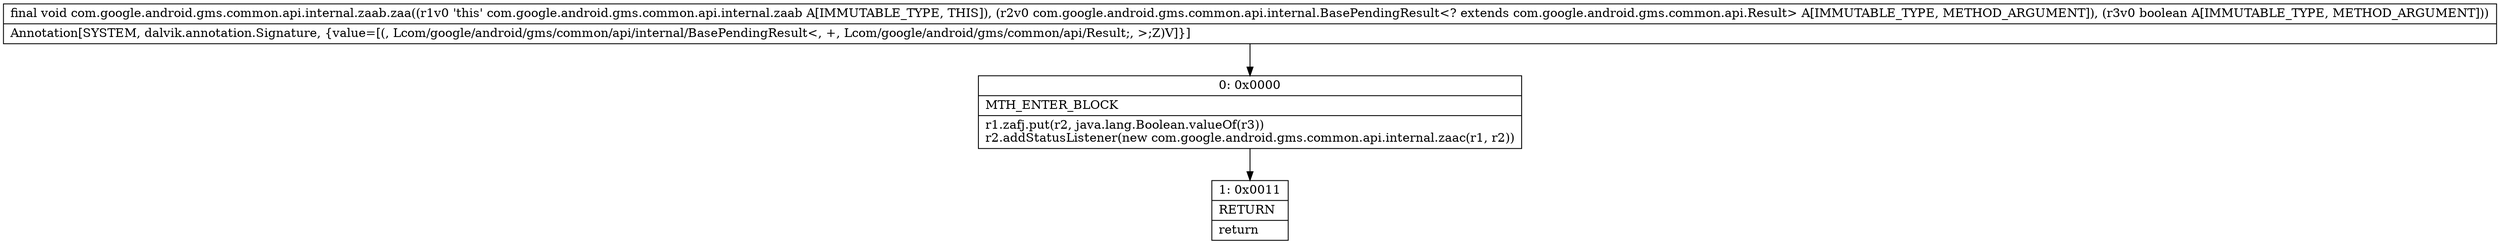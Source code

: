 digraph "CFG forcom.google.android.gms.common.api.internal.zaab.zaa(Lcom\/google\/android\/gms\/common\/api\/internal\/BasePendingResult;Z)V" {
Node_0 [shape=record,label="{0\:\ 0x0000|MTH_ENTER_BLOCK\l|r1.zafj.put(r2, java.lang.Boolean.valueOf(r3))\lr2.addStatusListener(new com.google.android.gms.common.api.internal.zaac(r1, r2))\l}"];
Node_1 [shape=record,label="{1\:\ 0x0011|RETURN\l|return\l}"];
MethodNode[shape=record,label="{final void com.google.android.gms.common.api.internal.zaab.zaa((r1v0 'this' com.google.android.gms.common.api.internal.zaab A[IMMUTABLE_TYPE, THIS]), (r2v0 com.google.android.gms.common.api.internal.BasePendingResult\<? extends com.google.android.gms.common.api.Result\> A[IMMUTABLE_TYPE, METHOD_ARGUMENT]), (r3v0 boolean A[IMMUTABLE_TYPE, METHOD_ARGUMENT]))  | Annotation[SYSTEM, dalvik.annotation.Signature, \{value=[(, Lcom\/google\/android\/gms\/common\/api\/internal\/BasePendingResult\<, +, Lcom\/google\/android\/gms\/common\/api\/Result;, \>;Z)V]\}]\l}"];
MethodNode -> Node_0;
Node_0 -> Node_1;
}

